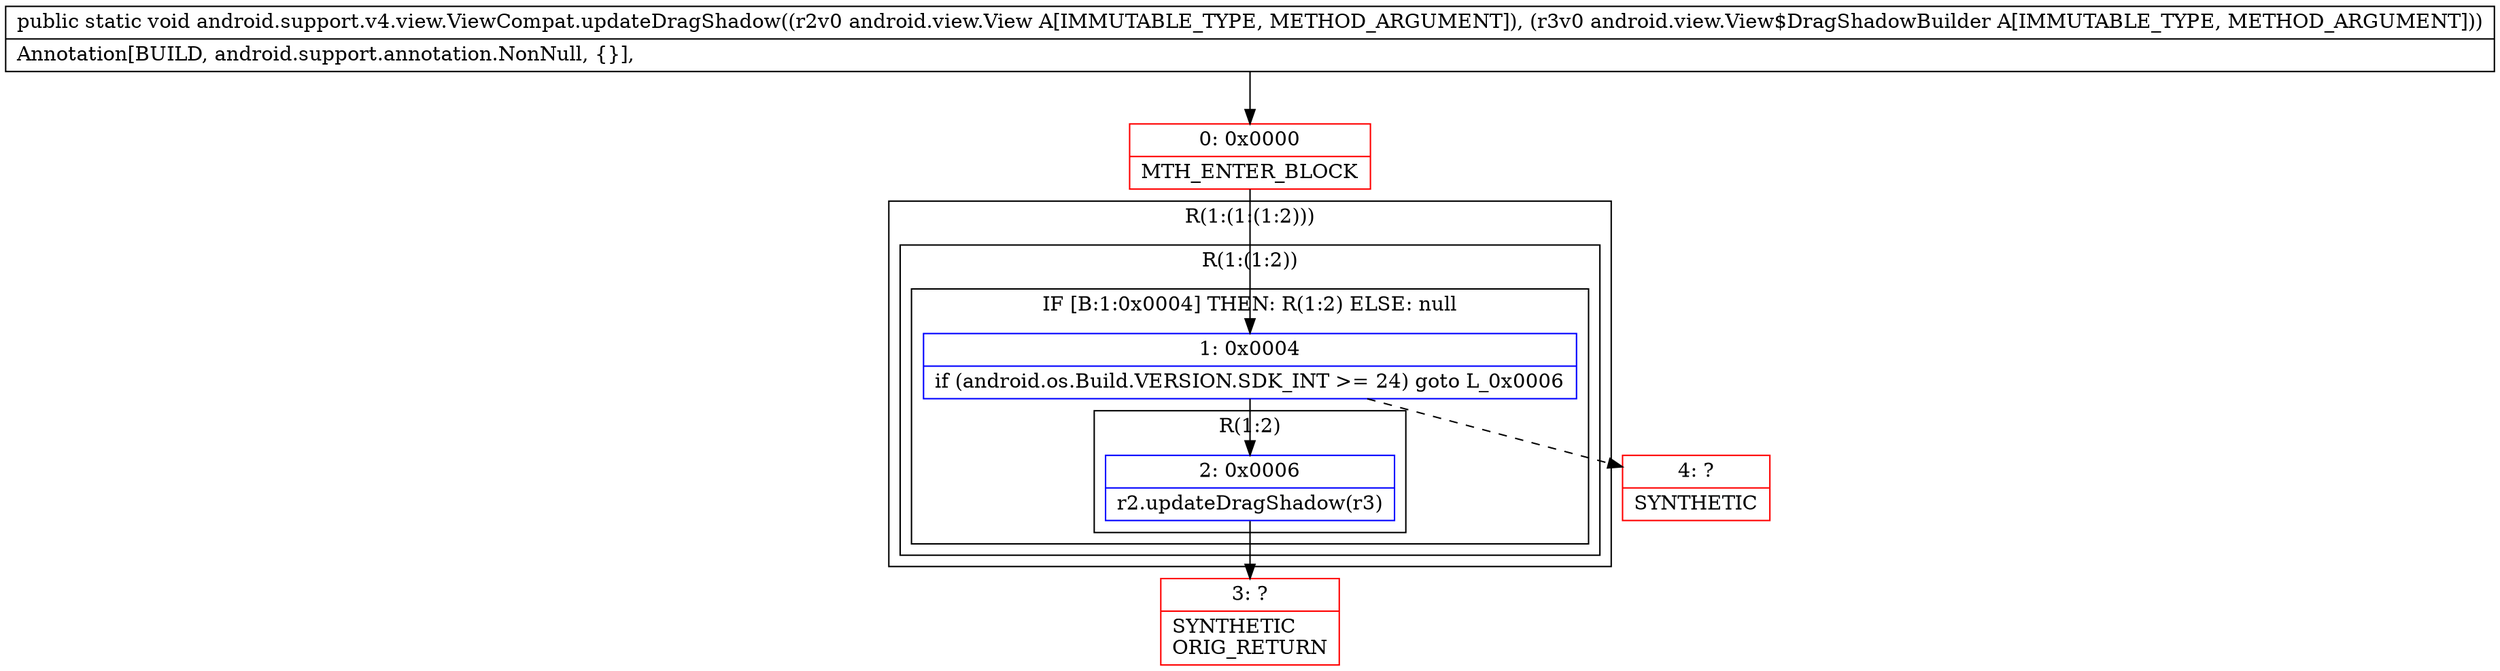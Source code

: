 digraph "CFG forandroid.support.v4.view.ViewCompat.updateDragShadow(Landroid\/view\/View;Landroid\/view\/View$DragShadowBuilder;)V" {
subgraph cluster_Region_1160575227 {
label = "R(1:(1:(1:2)))";
node [shape=record,color=blue];
subgraph cluster_Region_932947984 {
label = "R(1:(1:2))";
node [shape=record,color=blue];
subgraph cluster_IfRegion_1207306011 {
label = "IF [B:1:0x0004] THEN: R(1:2) ELSE: null";
node [shape=record,color=blue];
Node_1 [shape=record,label="{1\:\ 0x0004|if (android.os.Build.VERSION.SDK_INT \>= 24) goto L_0x0006\l}"];
subgraph cluster_Region_1312816669 {
label = "R(1:2)";
node [shape=record,color=blue];
Node_2 [shape=record,label="{2\:\ 0x0006|r2.updateDragShadow(r3)\l}"];
}
}
}
}
Node_0 [shape=record,color=red,label="{0\:\ 0x0000|MTH_ENTER_BLOCK\l}"];
Node_3 [shape=record,color=red,label="{3\:\ ?|SYNTHETIC\lORIG_RETURN\l}"];
Node_4 [shape=record,color=red,label="{4\:\ ?|SYNTHETIC\l}"];
MethodNode[shape=record,label="{public static void android.support.v4.view.ViewCompat.updateDragShadow((r2v0 android.view.View A[IMMUTABLE_TYPE, METHOD_ARGUMENT]), (r3v0 android.view.View$DragShadowBuilder A[IMMUTABLE_TYPE, METHOD_ARGUMENT]))  | Annotation[BUILD, android.support.annotation.NonNull, \{\}], \l}"];
MethodNode -> Node_0;
Node_1 -> Node_2;
Node_1 -> Node_4[style=dashed];
Node_2 -> Node_3;
Node_0 -> Node_1;
}

